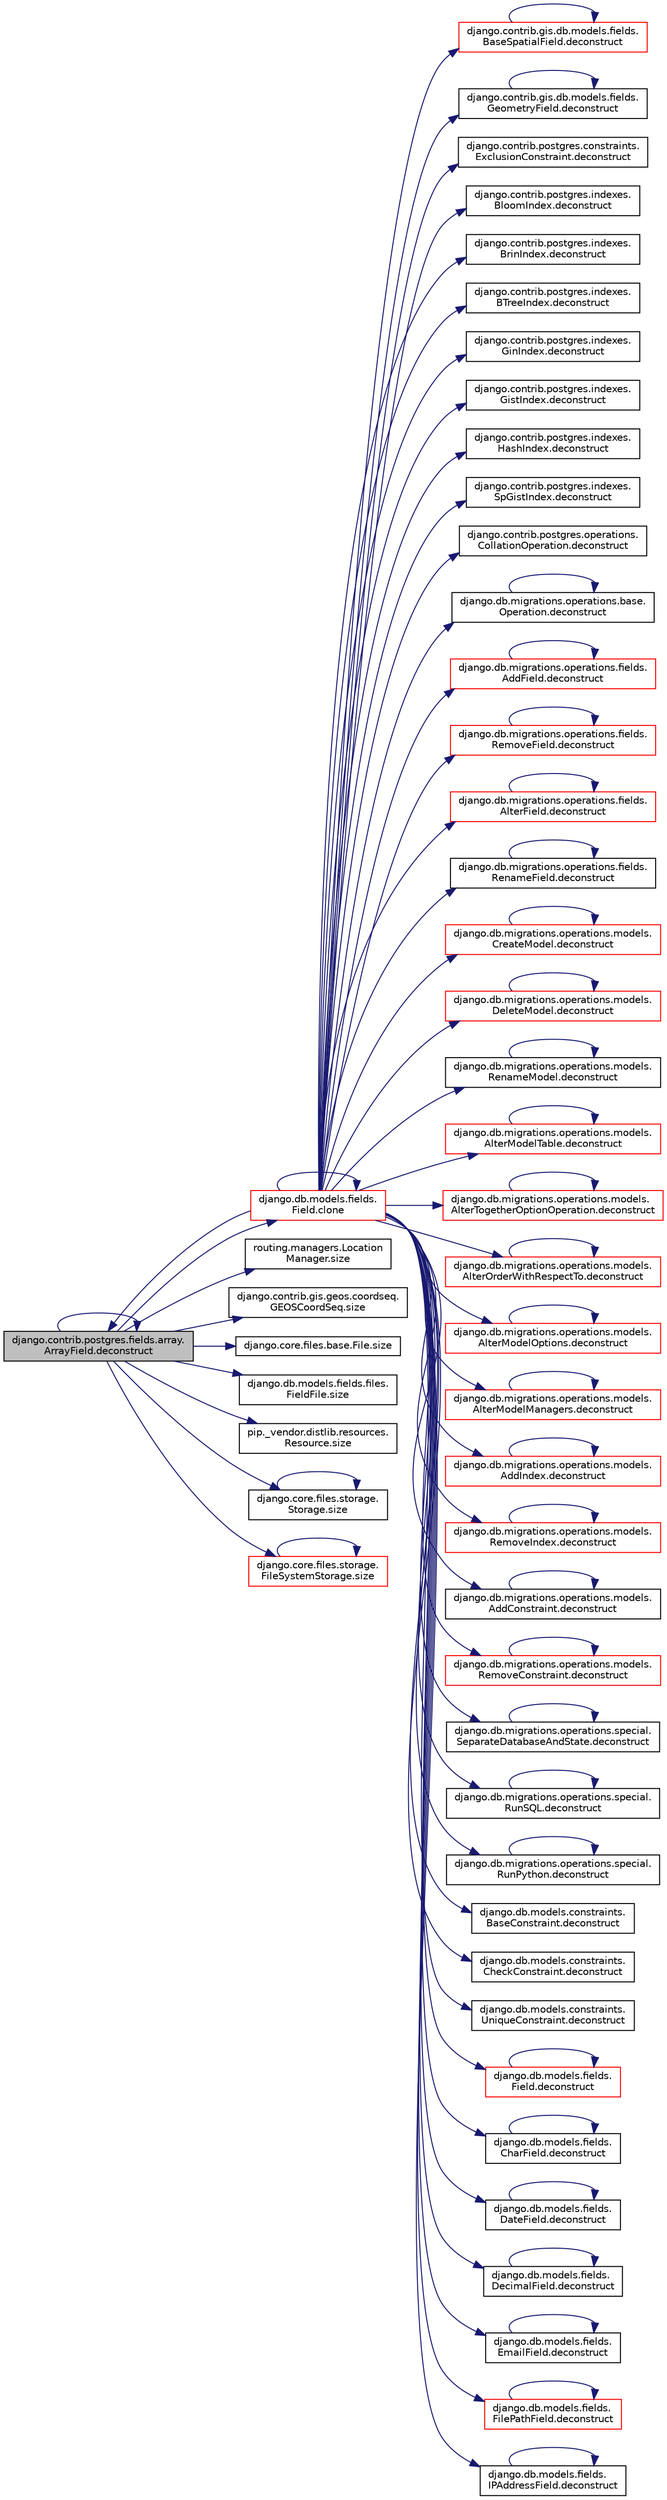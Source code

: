 digraph "django.contrib.postgres.fields.array.ArrayField.deconstruct"
{
 // LATEX_PDF_SIZE
  edge [fontname="Helvetica",fontsize="10",labelfontname="Helvetica",labelfontsize="10"];
  node [fontname="Helvetica",fontsize="10",shape=record];
  rankdir="LR";
  Node1 [label="django.contrib.postgres.fields.array.\lArrayField.deconstruct",height=0.2,width=0.4,color="black", fillcolor="grey75", style="filled", fontcolor="black",tooltip=" "];
  Node1 -> Node2 [color="midnightblue",fontsize="10",style="solid",fontname="Helvetica"];
  Node2 [label="django.db.models.fields.\lField.clone",height=0.2,width=0.4,color="red", fillcolor="white", style="filled",URL="$db/d75/classdjango_1_1db_1_1models_1_1fields_1_1_field.html#ae8df23501cdf746b169871b4c3b8fd68",tooltip=" "];
  Node2 -> Node2 [color="midnightblue",fontsize="10",style="solid",fontname="Helvetica"];
  Node2 -> Node3 [color="midnightblue",fontsize="10",style="solid",fontname="Helvetica"];
  Node3 [label="django.contrib.gis.db.models.fields.\lBaseSpatialField.deconstruct",height=0.2,width=0.4,color="red", fillcolor="white", style="filled",URL="$dc/deb/classdjango_1_1contrib_1_1gis_1_1db_1_1models_1_1fields_1_1_base_spatial_field.html#a1d1bb0545b8f7aede0afb9f2ba4a8fcf",tooltip=" "];
  Node3 -> Node3 [color="midnightblue",fontsize="10",style="solid",fontname="Helvetica"];
  Node2 -> Node18 [color="midnightblue",fontsize="10",style="solid",fontname="Helvetica"];
  Node18 [label="django.contrib.gis.db.models.fields.\lGeometryField.deconstruct",height=0.2,width=0.4,color="black", fillcolor="white", style="filled",URL="$df/daf/classdjango_1_1contrib_1_1gis_1_1db_1_1models_1_1fields_1_1_geometry_field.html#a7b28adcc481365762083bd4a521cdfa0",tooltip=" "];
  Node18 -> Node18 [color="midnightblue",fontsize="10",style="solid",fontname="Helvetica"];
  Node2 -> Node19 [color="midnightblue",fontsize="10",style="solid",fontname="Helvetica"];
  Node19 [label="django.contrib.postgres.constraints.\lExclusionConstraint.deconstruct",height=0.2,width=0.4,color="black", fillcolor="white", style="filled",URL="$d1/d7e/classdjango_1_1contrib_1_1postgres_1_1constraints_1_1_exclusion_constraint.html#a895188d608c6d4e18508ffe348f2da16",tooltip=" "];
  Node2 -> Node1 [color="midnightblue",fontsize="10",style="solid",fontname="Helvetica"];
  Node2 -> Node20 [color="midnightblue",fontsize="10",style="solid",fontname="Helvetica"];
  Node20 [label="django.contrib.postgres.indexes.\lBloomIndex.deconstruct",height=0.2,width=0.4,color="black", fillcolor="white", style="filled",URL="$d7/d51/classdjango_1_1contrib_1_1postgres_1_1indexes_1_1_bloom_index.html#a450e7c1283cb0b0f9cbc1005914df380",tooltip=" "];
  Node2 -> Node21 [color="midnightblue",fontsize="10",style="solid",fontname="Helvetica"];
  Node21 [label="django.contrib.postgres.indexes.\lBrinIndex.deconstruct",height=0.2,width=0.4,color="black", fillcolor="white", style="filled",URL="$d0/dc0/classdjango_1_1contrib_1_1postgres_1_1indexes_1_1_brin_index.html#ae878497118d19af646a41285079cfc7a",tooltip=" "];
  Node2 -> Node22 [color="midnightblue",fontsize="10",style="solid",fontname="Helvetica"];
  Node22 [label="django.contrib.postgres.indexes.\lBTreeIndex.deconstruct",height=0.2,width=0.4,color="black", fillcolor="white", style="filled",URL="$d5/de6/classdjango_1_1contrib_1_1postgres_1_1indexes_1_1_b_tree_index.html#a6787dd4f8964b77064d26f90d188daea",tooltip=" "];
  Node2 -> Node23 [color="midnightblue",fontsize="10",style="solid",fontname="Helvetica"];
  Node23 [label="django.contrib.postgres.indexes.\lGinIndex.deconstruct",height=0.2,width=0.4,color="black", fillcolor="white", style="filled",URL="$dc/d1a/classdjango_1_1contrib_1_1postgres_1_1indexes_1_1_gin_index.html#a113d9339b29dfd5a361d77649bb792e5",tooltip=" "];
  Node2 -> Node24 [color="midnightblue",fontsize="10",style="solid",fontname="Helvetica"];
  Node24 [label="django.contrib.postgres.indexes.\lGistIndex.deconstruct",height=0.2,width=0.4,color="black", fillcolor="white", style="filled",URL="$d5/d33/classdjango_1_1contrib_1_1postgres_1_1indexes_1_1_gist_index.html#a7435ce91a9e93d74cd83947d0006d467",tooltip=" "];
  Node2 -> Node25 [color="midnightblue",fontsize="10",style="solid",fontname="Helvetica"];
  Node25 [label="django.contrib.postgres.indexes.\lHashIndex.deconstruct",height=0.2,width=0.4,color="black", fillcolor="white", style="filled",URL="$d1/d9b/classdjango_1_1contrib_1_1postgres_1_1indexes_1_1_hash_index.html#a1f1c96dbf2372cc27f3d1de7fdaba929",tooltip=" "];
  Node2 -> Node26 [color="midnightblue",fontsize="10",style="solid",fontname="Helvetica"];
  Node26 [label="django.contrib.postgres.indexes.\lSpGistIndex.deconstruct",height=0.2,width=0.4,color="black", fillcolor="white", style="filled",URL="$d1/d45/classdjango_1_1contrib_1_1postgres_1_1indexes_1_1_sp_gist_index.html#a369b7be216480371e1f1c498c6108d7a",tooltip=" "];
  Node2 -> Node27 [color="midnightblue",fontsize="10",style="solid",fontname="Helvetica"];
  Node27 [label="django.contrib.postgres.operations.\lCollationOperation.deconstruct",height=0.2,width=0.4,color="black", fillcolor="white", style="filled",URL="$d1/d89/classdjango_1_1contrib_1_1postgres_1_1operations_1_1_collation_operation.html#ad3f3f9b994f50985707418eba798bf5b",tooltip=" "];
  Node2 -> Node28 [color="midnightblue",fontsize="10",style="solid",fontname="Helvetica"];
  Node28 [label="django.db.migrations.operations.base.\lOperation.deconstruct",height=0.2,width=0.4,color="black", fillcolor="white", style="filled",URL="$d8/d4e/classdjango_1_1db_1_1migrations_1_1operations_1_1base_1_1_operation.html#ad75a5d5505068e79957819c47964bbf5",tooltip=" "];
  Node28 -> Node28 [color="midnightblue",fontsize="10",style="solid",fontname="Helvetica"];
  Node2 -> Node29 [color="midnightblue",fontsize="10",style="solid",fontname="Helvetica"];
  Node29 [label="django.db.migrations.operations.fields.\lAddField.deconstruct",height=0.2,width=0.4,color="red", fillcolor="white", style="filled",URL="$d2/d78/classdjango_1_1db_1_1migrations_1_1operations_1_1fields_1_1_add_field.html#aed5d378948c252c5531dc7971a3a5316",tooltip=" "];
  Node29 -> Node29 [color="midnightblue",fontsize="10",style="solid",fontname="Helvetica"];
  Node2 -> Node119 [color="midnightblue",fontsize="10",style="solid",fontname="Helvetica"];
  Node119 [label="django.db.migrations.operations.fields.\lRemoveField.deconstruct",height=0.2,width=0.4,color="red", fillcolor="white", style="filled",URL="$de/d46/classdjango_1_1db_1_1migrations_1_1operations_1_1fields_1_1_remove_field.html#a0dae1295a468bb22fa81305fc6459fb1",tooltip=" "];
  Node119 -> Node119 [color="midnightblue",fontsize="10",style="solid",fontname="Helvetica"];
  Node2 -> Node120 [color="midnightblue",fontsize="10",style="solid",fontname="Helvetica"];
  Node120 [label="django.db.migrations.operations.fields.\lAlterField.deconstruct",height=0.2,width=0.4,color="red", fillcolor="white", style="filled",URL="$d6/d03/classdjango_1_1db_1_1migrations_1_1operations_1_1fields_1_1_alter_field.html#a59390bb239ba040ccf67e144c7f7550c",tooltip=" "];
  Node120 -> Node120 [color="midnightblue",fontsize="10",style="solid",fontname="Helvetica"];
  Node2 -> Node121 [color="midnightblue",fontsize="10",style="solid",fontname="Helvetica"];
  Node121 [label="django.db.migrations.operations.fields.\lRenameField.deconstruct",height=0.2,width=0.4,color="black", fillcolor="white", style="filled",URL="$d5/d39/classdjango_1_1db_1_1migrations_1_1operations_1_1fields_1_1_rename_field.html#a4115c42844750a450064fd6a79507df2",tooltip=" "];
  Node121 -> Node121 [color="midnightblue",fontsize="10",style="solid",fontname="Helvetica"];
  Node2 -> Node122 [color="midnightblue",fontsize="10",style="solid",fontname="Helvetica"];
  Node122 [label="django.db.migrations.operations.models.\lCreateModel.deconstruct",height=0.2,width=0.4,color="red", fillcolor="white", style="filled",URL="$df/de7/classdjango_1_1db_1_1migrations_1_1operations_1_1models_1_1_create_model.html#a910fdf57be013d29c67fcadc89a5d359",tooltip=" "];
  Node122 -> Node122 [color="midnightblue",fontsize="10",style="solid",fontname="Helvetica"];
  Node2 -> Node1593 [color="midnightblue",fontsize="10",style="solid",fontname="Helvetica"];
  Node1593 [label="django.db.migrations.operations.models.\lDeleteModel.deconstruct",height=0.2,width=0.4,color="red", fillcolor="white", style="filled",URL="$d7/d74/classdjango_1_1db_1_1migrations_1_1operations_1_1models_1_1_delete_model.html#a738ade4f1a81cd4b4c6f1f721b0f4483",tooltip=" "];
  Node1593 -> Node1593 [color="midnightblue",fontsize="10",style="solid",fontname="Helvetica"];
  Node2 -> Node1594 [color="midnightblue",fontsize="10",style="solid",fontname="Helvetica"];
  Node1594 [label="django.db.migrations.operations.models.\lRenameModel.deconstruct",height=0.2,width=0.4,color="black", fillcolor="white", style="filled",URL="$dd/d89/classdjango_1_1db_1_1migrations_1_1operations_1_1models_1_1_rename_model.html#a9975b84d2b3c833c731ebad7a79f8f36",tooltip=" "];
  Node1594 -> Node1594 [color="midnightblue",fontsize="10",style="solid",fontname="Helvetica"];
  Node2 -> Node1595 [color="midnightblue",fontsize="10",style="solid",fontname="Helvetica"];
  Node1595 [label="django.db.migrations.operations.models.\lAlterModelTable.deconstruct",height=0.2,width=0.4,color="red", fillcolor="white", style="filled",URL="$d3/d78/classdjango_1_1db_1_1migrations_1_1operations_1_1models_1_1_alter_model_table.html#a0bb389df416844211c467d45415236f6",tooltip=" "];
  Node1595 -> Node1595 [color="midnightblue",fontsize="10",style="solid",fontname="Helvetica"];
  Node2 -> Node1596 [color="midnightblue",fontsize="10",style="solid",fontname="Helvetica"];
  Node1596 [label="django.db.migrations.operations.models.\lAlterTogetherOptionOperation.deconstruct",height=0.2,width=0.4,color="red", fillcolor="white", style="filled",URL="$d1/d49/classdjango_1_1db_1_1migrations_1_1operations_1_1models_1_1_alter_together_option_operation.html#a6845a2627f4cefc7bbade5cf7c125787",tooltip=" "];
  Node1596 -> Node1596 [color="midnightblue",fontsize="10",style="solid",fontname="Helvetica"];
  Node2 -> Node1598 [color="midnightblue",fontsize="10",style="solid",fontname="Helvetica"];
  Node1598 [label="django.db.migrations.operations.models.\lAlterOrderWithRespectTo.deconstruct",height=0.2,width=0.4,color="red", fillcolor="white", style="filled",URL="$d7/d7b/classdjango_1_1db_1_1migrations_1_1operations_1_1models_1_1_alter_order_with_respect_to.html#a835ab6ae01cc60dccbe9e05371563f98",tooltip=" "];
  Node1598 -> Node1598 [color="midnightblue",fontsize="10",style="solid",fontname="Helvetica"];
  Node2 -> Node1599 [color="midnightblue",fontsize="10",style="solid",fontname="Helvetica"];
  Node1599 [label="django.db.migrations.operations.models.\lAlterModelOptions.deconstruct",height=0.2,width=0.4,color="red", fillcolor="white", style="filled",URL="$d9/db3/classdjango_1_1db_1_1migrations_1_1operations_1_1models_1_1_alter_model_options.html#a783d403446e04752c1a1a57759243501",tooltip=" "];
  Node1599 -> Node1599 [color="midnightblue",fontsize="10",style="solid",fontname="Helvetica"];
  Node2 -> Node1600 [color="midnightblue",fontsize="10",style="solid",fontname="Helvetica"];
  Node1600 [label="django.db.migrations.operations.models.\lAlterModelManagers.deconstruct",height=0.2,width=0.4,color="red", fillcolor="white", style="filled",URL="$d8/da5/classdjango_1_1db_1_1migrations_1_1operations_1_1models_1_1_alter_model_managers.html#afe67940cfefa24e03aa6136cb7610480",tooltip=" "];
  Node1600 -> Node1600 [color="midnightblue",fontsize="10",style="solid",fontname="Helvetica"];
  Node2 -> Node1601 [color="midnightblue",fontsize="10",style="solid",fontname="Helvetica"];
  Node1601 [label="django.db.migrations.operations.models.\lAddIndex.deconstruct",height=0.2,width=0.4,color="red", fillcolor="white", style="filled",URL="$da/d8c/classdjango_1_1db_1_1migrations_1_1operations_1_1models_1_1_add_index.html#af7e2b1de55d6e6bea18aef4aa9c98236",tooltip=" "];
  Node1601 -> Node1601 [color="midnightblue",fontsize="10",style="solid",fontname="Helvetica"];
  Node2 -> Node1602 [color="midnightblue",fontsize="10",style="solid",fontname="Helvetica"];
  Node1602 [label="django.db.migrations.operations.models.\lRemoveIndex.deconstruct",height=0.2,width=0.4,color="red", fillcolor="white", style="filled",URL="$d9/dd6/classdjango_1_1db_1_1migrations_1_1operations_1_1models_1_1_remove_index.html#a490daae929f7ef30f6b128aa2564294b",tooltip=" "];
  Node1602 -> Node1602 [color="midnightblue",fontsize="10",style="solid",fontname="Helvetica"];
  Node2 -> Node1603 [color="midnightblue",fontsize="10",style="solid",fontname="Helvetica"];
  Node1603 [label="django.db.migrations.operations.models.\lAddConstraint.deconstruct",height=0.2,width=0.4,color="black", fillcolor="white", style="filled",URL="$d8/dc3/classdjango_1_1db_1_1migrations_1_1operations_1_1models_1_1_add_constraint.html#a3306201fa2b9bf49479c4a9a8afee264",tooltip=" "];
  Node1603 -> Node1603 [color="midnightblue",fontsize="10",style="solid",fontname="Helvetica"];
  Node2 -> Node1604 [color="midnightblue",fontsize="10",style="solid",fontname="Helvetica"];
  Node1604 [label="django.db.migrations.operations.models.\lRemoveConstraint.deconstruct",height=0.2,width=0.4,color="red", fillcolor="white", style="filled",URL="$dd/d36/classdjango_1_1db_1_1migrations_1_1operations_1_1models_1_1_remove_constraint.html#aa0755e47f52439d0fd3dab11dd7ae64e",tooltip=" "];
  Node1604 -> Node1604 [color="midnightblue",fontsize="10",style="solid",fontname="Helvetica"];
  Node2 -> Node1605 [color="midnightblue",fontsize="10",style="solid",fontname="Helvetica"];
  Node1605 [label="django.db.migrations.operations.special.\lSeparateDatabaseAndState.deconstruct",height=0.2,width=0.4,color="black", fillcolor="white", style="filled",URL="$dc/d4a/classdjango_1_1db_1_1migrations_1_1operations_1_1special_1_1_separate_database_and_state.html#a0678678f011adf8e324f884a84e4621c",tooltip=" "];
  Node1605 -> Node1605 [color="midnightblue",fontsize="10",style="solid",fontname="Helvetica"];
  Node2 -> Node1606 [color="midnightblue",fontsize="10",style="solid",fontname="Helvetica"];
  Node1606 [label="django.db.migrations.operations.special.\lRunSQL.deconstruct",height=0.2,width=0.4,color="black", fillcolor="white", style="filled",URL="$db/dcd/classdjango_1_1db_1_1migrations_1_1operations_1_1special_1_1_run_s_q_l.html#addeb8753fa5bbc4d44b6f4c88f204c07",tooltip=" "];
  Node1606 -> Node1606 [color="midnightblue",fontsize="10",style="solid",fontname="Helvetica"];
  Node2 -> Node1607 [color="midnightblue",fontsize="10",style="solid",fontname="Helvetica"];
  Node1607 [label="django.db.migrations.operations.special.\lRunPython.deconstruct",height=0.2,width=0.4,color="black", fillcolor="white", style="filled",URL="$dc/d91/classdjango_1_1db_1_1migrations_1_1operations_1_1special_1_1_run_python.html#a30a0b53a449ab6f1ebca9c82461cc5b2",tooltip=" "];
  Node1607 -> Node1607 [color="midnightblue",fontsize="10",style="solid",fontname="Helvetica"];
  Node2 -> Node1608 [color="midnightblue",fontsize="10",style="solid",fontname="Helvetica"];
  Node1608 [label="django.db.models.constraints.\lBaseConstraint.deconstruct",height=0.2,width=0.4,color="black", fillcolor="white", style="filled",URL="$da/d8b/classdjango_1_1db_1_1models_1_1constraints_1_1_base_constraint.html#a08888ee62789de6797329c9fa69895a5",tooltip=" "];
  Node2 -> Node1609 [color="midnightblue",fontsize="10",style="solid",fontname="Helvetica"];
  Node1609 [label="django.db.models.constraints.\lCheckConstraint.deconstruct",height=0.2,width=0.4,color="black", fillcolor="white", style="filled",URL="$d6/d5f/classdjango_1_1db_1_1models_1_1constraints_1_1_check_constraint.html#aaf740b09828f81be0aba8671ca1b223f",tooltip=" "];
  Node2 -> Node1610 [color="midnightblue",fontsize="10",style="solid",fontname="Helvetica"];
  Node1610 [label="django.db.models.constraints.\lUniqueConstraint.deconstruct",height=0.2,width=0.4,color="black", fillcolor="white", style="filled",URL="$d4/d02/classdjango_1_1db_1_1models_1_1constraints_1_1_unique_constraint.html#ad7e98e0f062350a0dd462bcc3fbe95b4",tooltip=" "];
  Node2 -> Node1611 [color="midnightblue",fontsize="10",style="solid",fontname="Helvetica"];
  Node1611 [label="django.db.models.fields.\lField.deconstruct",height=0.2,width=0.4,color="red", fillcolor="white", style="filled",URL="$db/d75/classdjango_1_1db_1_1models_1_1fields_1_1_field.html#a8ba38648a9dbc9e3648af3c93a292721",tooltip=" "];
  Node1611 -> Node1611 [color="midnightblue",fontsize="10",style="solid",fontname="Helvetica"];
  Node2 -> Node1617 [color="midnightblue",fontsize="10",style="solid",fontname="Helvetica"];
  Node1617 [label="django.db.models.fields.\lCharField.deconstruct",height=0.2,width=0.4,color="black", fillcolor="white", style="filled",URL="$d1/de7/classdjango_1_1db_1_1models_1_1fields_1_1_char_field.html#a60f7cc603c478dfa9fc379fbf26dce38",tooltip=" "];
  Node1617 -> Node1617 [color="midnightblue",fontsize="10",style="solid",fontname="Helvetica"];
  Node2 -> Node1618 [color="midnightblue",fontsize="10",style="solid",fontname="Helvetica"];
  Node1618 [label="django.db.models.fields.\lDateField.deconstruct",height=0.2,width=0.4,color="black", fillcolor="white", style="filled",URL="$d0/df6/classdjango_1_1db_1_1models_1_1fields_1_1_date_field.html#a0fa136e96ef4fdc84e6e7af0e943a46c",tooltip=" "];
  Node1618 -> Node1618 [color="midnightblue",fontsize="10",style="solid",fontname="Helvetica"];
  Node2 -> Node1619 [color="midnightblue",fontsize="10",style="solid",fontname="Helvetica"];
  Node1619 [label="django.db.models.fields.\lDecimalField.deconstruct",height=0.2,width=0.4,color="black", fillcolor="white", style="filled",URL="$d7/deb/classdjango_1_1db_1_1models_1_1fields_1_1_decimal_field.html#a75cba4b623e74bbc51a9806876f27ac4",tooltip=" "];
  Node1619 -> Node1619 [color="midnightblue",fontsize="10",style="solid",fontname="Helvetica"];
  Node2 -> Node1620 [color="midnightblue",fontsize="10",style="solid",fontname="Helvetica"];
  Node1620 [label="django.db.models.fields.\lEmailField.deconstruct",height=0.2,width=0.4,color="black", fillcolor="white", style="filled",URL="$d6/d17/classdjango_1_1db_1_1models_1_1fields_1_1_email_field.html#a39fb77fd3f4b62c8eb043ee8e6cc416a",tooltip=" "];
  Node1620 -> Node1620 [color="midnightblue",fontsize="10",style="solid",fontname="Helvetica"];
  Node2 -> Node1621 [color="midnightblue",fontsize="10",style="solid",fontname="Helvetica"];
  Node1621 [label="django.db.models.fields.\lFilePathField.deconstruct",height=0.2,width=0.4,color="red", fillcolor="white", style="filled",URL="$d9/d58/classdjango_1_1db_1_1models_1_1fields_1_1_file_path_field.html#a52225a0c3baf7a5125007fadbe78dd22",tooltip=" "];
  Node1621 -> Node1621 [color="midnightblue",fontsize="10",style="solid",fontname="Helvetica"];
  Node2 -> Node1817 [color="midnightblue",fontsize="10",style="solid",fontname="Helvetica"];
  Node1817 [label="django.db.models.fields.\lIPAddressField.deconstruct",height=0.2,width=0.4,color="black", fillcolor="white", style="filled",URL="$d3/d70/classdjango_1_1db_1_1models_1_1fields_1_1_i_p_address_field.html#a0fc95663ab5ec042f9c2967e2c688829",tooltip=" "];
  Node1817 -> Node1817 [color="midnightblue",fontsize="10",style="solid",fontname="Helvetica"];
  Node1 -> Node1 [color="midnightblue",fontsize="10",style="solid",fontname="Helvetica"];
  Node1 -> Node451 [color="midnightblue",fontsize="10",style="solid",fontname="Helvetica"];
  Node451 [label="routing.managers.Location\lManager.size",height=0.2,width=0.4,color="black", fillcolor="white", style="filled",URL="$d4/d05/classrouting_1_1managers_1_1_location_manager.html#af31dd01af504c01dcefd494579f9de30",tooltip=" "];
  Node1 -> Node452 [color="midnightblue",fontsize="10",style="solid",fontname="Helvetica"];
  Node452 [label="django.contrib.gis.geos.coordseq.\lGEOSCoordSeq.size",height=0.2,width=0.4,color="black", fillcolor="white", style="filled",URL="$d5/d0c/classdjango_1_1contrib_1_1gis_1_1geos_1_1coordseq_1_1_g_e_o_s_coord_seq.html#ae8c4de4c910b1cbf56e81c25086cda44",tooltip=" "];
  Node1 -> Node453 [color="midnightblue",fontsize="10",style="solid",fontname="Helvetica"];
  Node453 [label="django.core.files.base.File.size",height=0.2,width=0.4,color="black", fillcolor="white", style="filled",URL="$db/def/classdjango_1_1core_1_1files_1_1base_1_1_file.html#a4aa8991b3704e8cb0d76f1a6ac017541",tooltip=" "];
  Node1 -> Node454 [color="midnightblue",fontsize="10",style="solid",fontname="Helvetica"];
  Node454 [label="django.db.models.fields.files.\lFieldFile.size",height=0.2,width=0.4,color="black", fillcolor="white", style="filled",URL="$d8/d02/classdjango_1_1db_1_1models_1_1fields_1_1files_1_1_field_file.html#aabc01f5cf94ae13925c7f45b061f9728",tooltip=" "];
  Node1 -> Node455 [color="midnightblue",fontsize="10",style="solid",fontname="Helvetica"];
  Node455 [label="pip._vendor.distlib.resources.\lResource.size",height=0.2,width=0.4,color="black", fillcolor="white", style="filled",URL="$d6/d16/classpip_1_1__vendor_1_1distlib_1_1resources_1_1_resource.html#a3b6a99b194454ce8c36f3eed2c09b137",tooltip=" "];
  Node1 -> Node456 [color="midnightblue",fontsize="10",style="solid",fontname="Helvetica"];
  Node456 [label="django.core.files.storage.\lStorage.size",height=0.2,width=0.4,color="black", fillcolor="white", style="filled",URL="$dc/dad/classdjango_1_1core_1_1files_1_1storage_1_1_storage.html#a3775716c2d7497ec3a1d23f7c84ffb8e",tooltip=" "];
  Node456 -> Node456 [color="midnightblue",fontsize="10",style="solid",fontname="Helvetica"];
  Node1 -> Node457 [color="midnightblue",fontsize="10",style="solid",fontname="Helvetica"];
  Node457 [label="django.core.files.storage.\lFileSystemStorage.size",height=0.2,width=0.4,color="red", fillcolor="white", style="filled",URL="$db/da8/classdjango_1_1core_1_1files_1_1storage_1_1_file_system_storage.html#a48d966839a5f13179dc05370fc809c2e",tooltip=" "];
  Node457 -> Node457 [color="midnightblue",fontsize="10",style="solid",fontname="Helvetica"];
}

